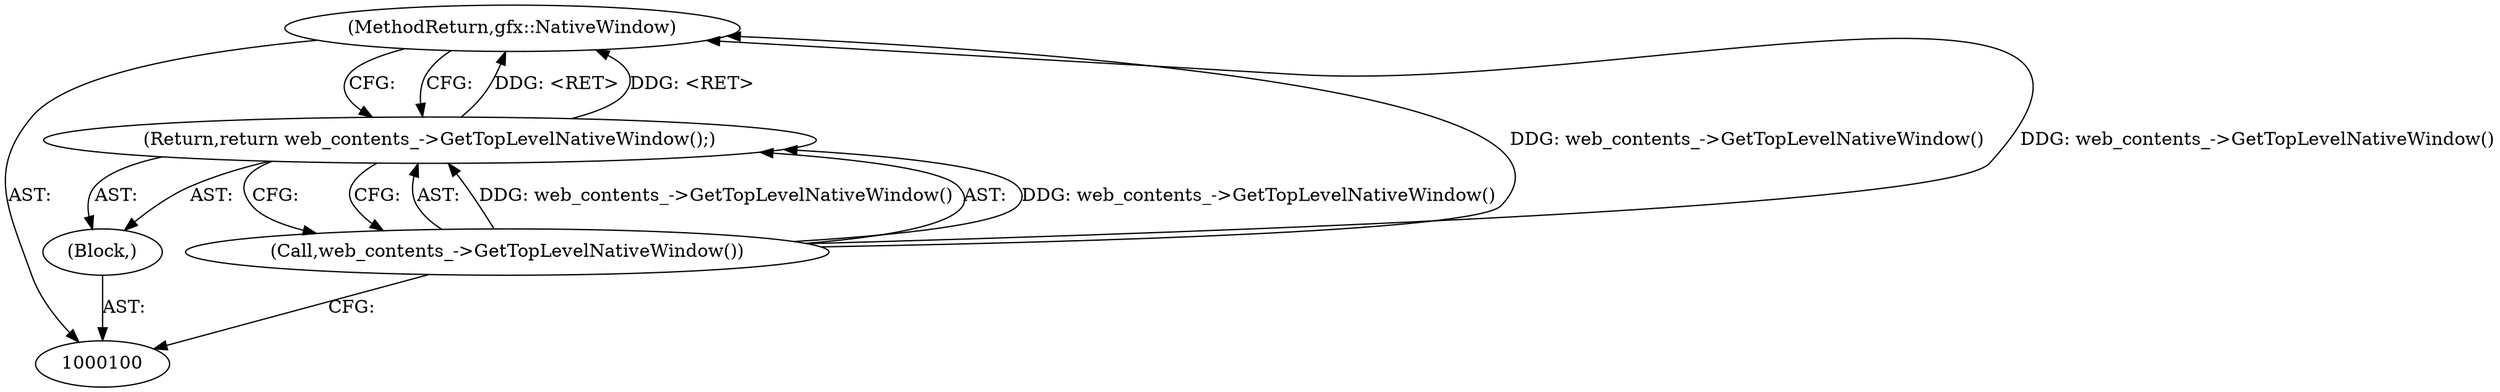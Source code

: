 digraph "1_Chrome_961d0cda4cfc3bcf04aa48ccc32772d63af12d9b_14" {
"1000104" [label="(MethodReturn,gfx::NativeWindow)"];
"1000101" [label="(Block,)"];
"1000102" [label="(Return,return web_contents_->GetTopLevelNativeWindow();)"];
"1000103" [label="(Call,web_contents_->GetTopLevelNativeWindow())"];
"1000104" -> "1000100"  [label="AST: "];
"1000104" -> "1000102"  [label="CFG: "];
"1000103" -> "1000104"  [label="DDG: web_contents_->GetTopLevelNativeWindow()"];
"1000102" -> "1000104"  [label="DDG: <RET>"];
"1000101" -> "1000100"  [label="AST: "];
"1000102" -> "1000101"  [label="AST: "];
"1000102" -> "1000101"  [label="AST: "];
"1000102" -> "1000103"  [label="CFG: "];
"1000103" -> "1000102"  [label="AST: "];
"1000104" -> "1000102"  [label="CFG: "];
"1000102" -> "1000104"  [label="DDG: <RET>"];
"1000103" -> "1000102"  [label="DDG: web_contents_->GetTopLevelNativeWindow()"];
"1000103" -> "1000102"  [label="AST: "];
"1000103" -> "1000100"  [label="CFG: "];
"1000102" -> "1000103"  [label="CFG: "];
"1000103" -> "1000104"  [label="DDG: web_contents_->GetTopLevelNativeWindow()"];
"1000103" -> "1000102"  [label="DDG: web_contents_->GetTopLevelNativeWindow()"];
}
